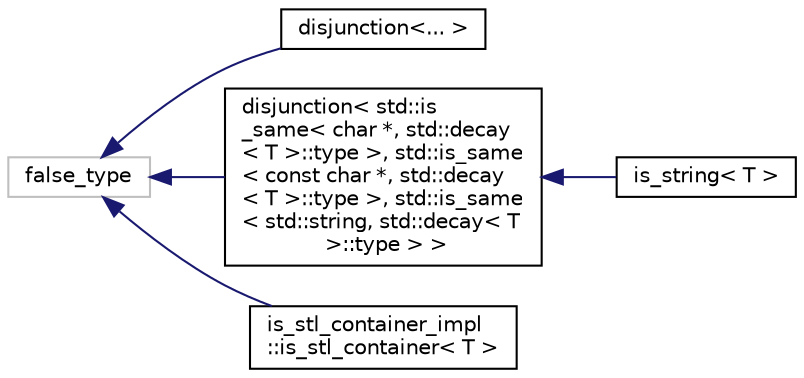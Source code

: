 digraph "Graphical Class Hierarchy"
{
  edge [fontname="Helvetica",fontsize="10",labelfontname="Helvetica",labelfontsize="10"];
  node [fontname="Helvetica",fontsize="10",shape=record];
  rankdir="LR";
  Node5 [label="false_type",height=0.2,width=0.4,color="grey75", fillcolor="white", style="filled"];
  Node5 -> Node0 [dir="back",color="midnightblue",fontsize="10",style="solid",fontname="Helvetica"];
  Node0 [label="disjunction\<... \>",height=0.2,width=0.4,color="black", fillcolor="white", style="filled",URL="$structdisjunction.html"];
  Node5 -> Node7 [dir="back",color="midnightblue",fontsize="10",style="solid",fontname="Helvetica"];
  Node7 [label="disjunction\< std::is\l_same\< char *, std::decay\l\< T \>::type \>, std::is_same\l\< const char *, std::decay\l\< T \>::type \>, std::is_same\l\< std::string, std::decay\< T\l \>::type \> \>",height=0.2,width=0.4,color="black", fillcolor="white", style="filled",URL="$structdisjunction.html"];
  Node7 -> Node8 [dir="back",color="midnightblue",fontsize="10",style="solid",fontname="Helvetica"];
  Node8 [label="is_string\< T \>",height=0.2,width=0.4,color="black", fillcolor="white", style="filled",URL="$structis__string.html"];
  Node5 -> Node9 [dir="back",color="midnightblue",fontsize="10",style="solid",fontname="Helvetica"];
  Node9 [label="is_stl_container_impl\l::is_stl_container\< T \>",height=0.2,width=0.4,color="black", fillcolor="white", style="filled",URL="$structis__stl__container__impl_1_1is__stl__container.html"];
}
